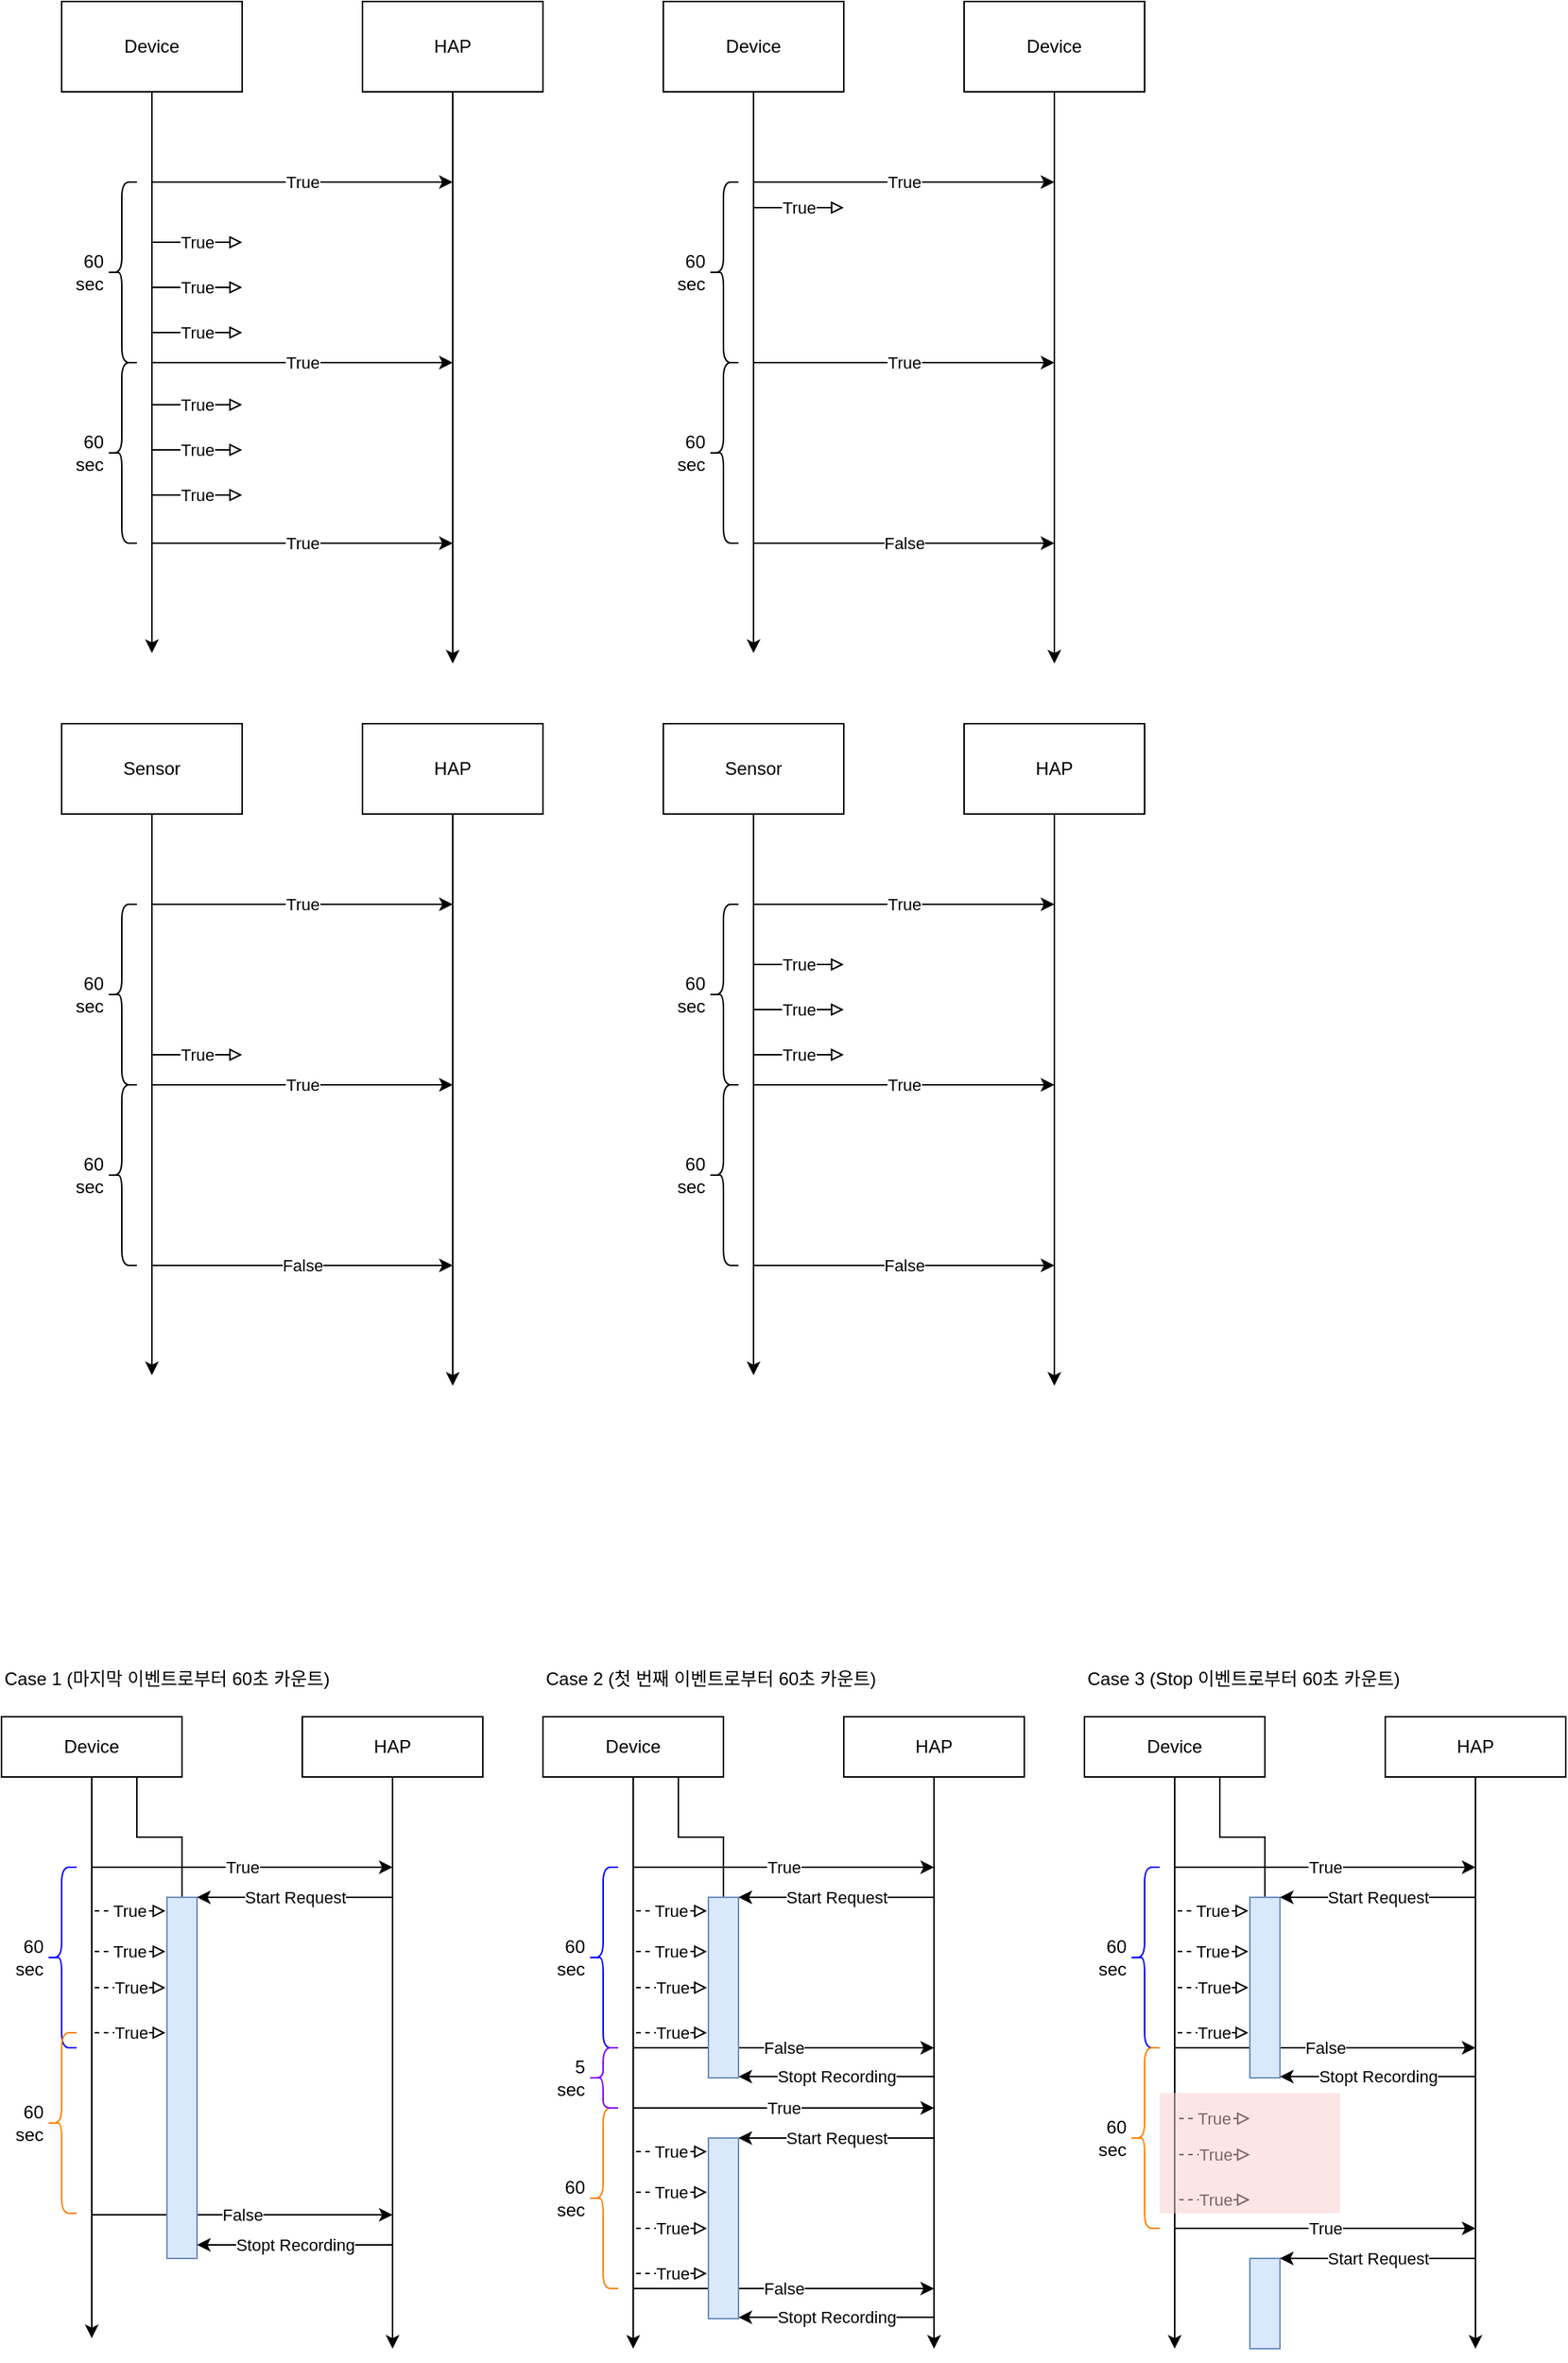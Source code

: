 <mxfile version="27.0.6">
  <diagram name="페이지-1" id="snakraEbUamg-9bQZh6m">
    <mxGraphModel dx="1722" dy="926" grid="1" gridSize="10" guides="1" tooltips="1" connect="1" arrows="1" fold="1" page="1" pageScale="1" pageWidth="827" pageHeight="1169" math="0" shadow="0">
      <root>
        <mxCell id="0" />
        <mxCell id="1" parent="0" />
        <mxCell id="x9wjb2KHrmEYlh3jh8Zj-3" style="edgeStyle=orthogonalEdgeStyle;rounded=0;orthogonalLoop=1;jettySize=auto;html=1;exitX=0.5;exitY=1;exitDx=0;exitDy=0;" parent="1" source="x9wjb2KHrmEYlh3jh8Zj-1" edge="1">
          <mxGeometry relative="1" as="geometry">
            <mxPoint x="140" y="513" as="targetPoint" />
          </mxGeometry>
        </mxCell>
        <mxCell id="x9wjb2KHrmEYlh3jh8Zj-1" value="Device" style="rounded=0;whiteSpace=wrap;html=1;" parent="1" vertex="1">
          <mxGeometry x="80" y="80" width="120" height="60" as="geometry" />
        </mxCell>
        <mxCell id="x9wjb2KHrmEYlh3jh8Zj-4" style="edgeStyle=orthogonalEdgeStyle;rounded=0;orthogonalLoop=1;jettySize=auto;html=1;exitX=0.5;exitY=1;exitDx=0;exitDy=0;" parent="1" source="x9wjb2KHrmEYlh3jh8Zj-2" edge="1">
          <mxGeometry relative="1" as="geometry">
            <mxPoint x="340" y="520" as="targetPoint" />
          </mxGeometry>
        </mxCell>
        <mxCell id="x9wjb2KHrmEYlh3jh8Zj-2" value="HAP" style="rounded=0;whiteSpace=wrap;html=1;" parent="1" vertex="1">
          <mxGeometry x="280" y="80" width="120" height="60" as="geometry" />
        </mxCell>
        <mxCell id="x9wjb2KHrmEYlh3jh8Zj-6" value="True" style="endArrow=classic;html=1;rounded=0;" parent="1" edge="1">
          <mxGeometry width="50" height="50" relative="1" as="geometry">
            <mxPoint x="140" y="200" as="sourcePoint" />
            <mxPoint x="340" y="200" as="targetPoint" />
          </mxGeometry>
        </mxCell>
        <mxCell id="x9wjb2KHrmEYlh3jh8Zj-7" value="60 sec" style="shape=curlyBracket;whiteSpace=wrap;html=1;rounded=1;labelPosition=left;verticalLabelPosition=middle;align=right;verticalAlign=middle;" parent="1" vertex="1">
          <mxGeometry x="110" y="200" width="20" height="120" as="geometry" />
        </mxCell>
        <mxCell id="x9wjb2KHrmEYlh3jh8Zj-8" value="True" style="endArrow=block;html=1;rounded=0;endFill=0;" parent="1" edge="1">
          <mxGeometry width="50" height="50" relative="1" as="geometry">
            <mxPoint x="140" y="240" as="sourcePoint" />
            <mxPoint x="200" y="240" as="targetPoint" />
          </mxGeometry>
        </mxCell>
        <mxCell id="x9wjb2KHrmEYlh3jh8Zj-9" value="True" style="endArrow=block;html=1;rounded=0;strokeColor=default;align=center;verticalAlign=middle;fontFamily=Helvetica;fontSize=11;fontColor=default;labelBackgroundColor=default;endFill=0;" parent="1" edge="1">
          <mxGeometry width="50" height="50" relative="1" as="geometry">
            <mxPoint x="140" y="270" as="sourcePoint" />
            <mxPoint x="200" y="270" as="targetPoint" />
          </mxGeometry>
        </mxCell>
        <mxCell id="x9wjb2KHrmEYlh3jh8Zj-10" value="True" style="endArrow=block;html=1;rounded=0;strokeColor=default;align=center;verticalAlign=middle;fontFamily=Helvetica;fontSize=11;fontColor=default;labelBackgroundColor=default;endFill=0;" parent="1" edge="1">
          <mxGeometry width="50" height="50" relative="1" as="geometry">
            <mxPoint x="140" y="300" as="sourcePoint" />
            <mxPoint x="200" y="300" as="targetPoint" />
          </mxGeometry>
        </mxCell>
        <mxCell id="x9wjb2KHrmEYlh3jh8Zj-11" value="True" style="endArrow=classic;html=1;rounded=0;" parent="1" edge="1">
          <mxGeometry width="50" height="50" relative="1" as="geometry">
            <mxPoint x="140" y="320" as="sourcePoint" />
            <mxPoint x="340" y="320" as="targetPoint" />
          </mxGeometry>
        </mxCell>
        <mxCell id="x9wjb2KHrmEYlh3jh8Zj-12" value="60 sec" style="shape=curlyBracket;whiteSpace=wrap;html=1;rounded=1;labelPosition=left;verticalLabelPosition=middle;align=right;verticalAlign=middle;" parent="1" vertex="1">
          <mxGeometry x="110" y="320" width="20" height="120" as="geometry" />
        </mxCell>
        <mxCell id="x9wjb2KHrmEYlh3jh8Zj-13" value="True" style="endArrow=block;html=1;rounded=0;strokeColor=default;align=center;verticalAlign=middle;fontFamily=Helvetica;fontSize=11;fontColor=default;labelBackgroundColor=default;endFill=0;" parent="1" edge="1">
          <mxGeometry width="50" height="50" relative="1" as="geometry">
            <mxPoint x="140" y="348" as="sourcePoint" />
            <mxPoint x="200" y="348" as="targetPoint" />
          </mxGeometry>
        </mxCell>
        <mxCell id="x9wjb2KHrmEYlh3jh8Zj-14" value="True" style="endArrow=block;html=1;rounded=0;strokeColor=default;align=center;verticalAlign=middle;fontFamily=Helvetica;fontSize=11;fontColor=default;labelBackgroundColor=default;endFill=0;" parent="1" edge="1">
          <mxGeometry width="50" height="50" relative="1" as="geometry">
            <mxPoint x="140" y="378" as="sourcePoint" />
            <mxPoint x="200" y="378" as="targetPoint" />
          </mxGeometry>
        </mxCell>
        <mxCell id="x9wjb2KHrmEYlh3jh8Zj-15" value="True" style="endArrow=block;html=1;rounded=0;strokeColor=default;align=center;verticalAlign=middle;fontFamily=Helvetica;fontSize=11;fontColor=default;labelBackgroundColor=default;endFill=0;" parent="1" edge="1">
          <mxGeometry width="50" height="50" relative="1" as="geometry">
            <mxPoint x="140" y="408" as="sourcePoint" />
            <mxPoint x="200" y="408" as="targetPoint" />
          </mxGeometry>
        </mxCell>
        <mxCell id="x9wjb2KHrmEYlh3jh8Zj-17" style="edgeStyle=orthogonalEdgeStyle;rounded=0;orthogonalLoop=1;jettySize=auto;html=1;exitX=0.5;exitY=1;exitDx=0;exitDy=0;" parent="1" source="x9wjb2KHrmEYlh3jh8Zj-18" edge="1">
          <mxGeometry relative="1" as="geometry">
            <mxPoint x="140" y="993" as="targetPoint" />
          </mxGeometry>
        </mxCell>
        <mxCell id="x9wjb2KHrmEYlh3jh8Zj-18" value="Sensor" style="rounded=0;whiteSpace=wrap;html=1;" parent="1" vertex="1">
          <mxGeometry x="80" y="560" width="120" height="60" as="geometry" />
        </mxCell>
        <mxCell id="x9wjb2KHrmEYlh3jh8Zj-19" style="edgeStyle=orthogonalEdgeStyle;rounded=0;orthogonalLoop=1;jettySize=auto;html=1;exitX=0.5;exitY=1;exitDx=0;exitDy=0;" parent="1" source="x9wjb2KHrmEYlh3jh8Zj-20" edge="1">
          <mxGeometry relative="1" as="geometry">
            <mxPoint x="340" y="1000" as="targetPoint" />
          </mxGeometry>
        </mxCell>
        <mxCell id="x9wjb2KHrmEYlh3jh8Zj-20" value="HAP" style="rounded=0;whiteSpace=wrap;html=1;" parent="1" vertex="1">
          <mxGeometry x="280" y="560" width="120" height="60" as="geometry" />
        </mxCell>
        <mxCell id="x9wjb2KHrmEYlh3jh8Zj-21" value="True" style="endArrow=classic;html=1;rounded=0;" parent="1" edge="1">
          <mxGeometry width="50" height="50" relative="1" as="geometry">
            <mxPoint x="140" y="680" as="sourcePoint" />
            <mxPoint x="340" y="680" as="targetPoint" />
          </mxGeometry>
        </mxCell>
        <mxCell id="x9wjb2KHrmEYlh3jh8Zj-22" value="60 sec" style="shape=curlyBracket;whiteSpace=wrap;html=1;rounded=1;labelPosition=left;verticalLabelPosition=middle;align=right;verticalAlign=middle;" parent="1" vertex="1">
          <mxGeometry x="110" y="680" width="20" height="120" as="geometry" />
        </mxCell>
        <mxCell id="x9wjb2KHrmEYlh3jh8Zj-25" value="True" style="endArrow=block;html=1;rounded=0;strokeColor=default;align=center;verticalAlign=middle;fontFamily=Helvetica;fontSize=11;fontColor=default;labelBackgroundColor=default;endFill=0;" parent="1" edge="1">
          <mxGeometry width="50" height="50" relative="1" as="geometry">
            <mxPoint x="140" y="780" as="sourcePoint" />
            <mxPoint x="200" y="780" as="targetPoint" />
          </mxGeometry>
        </mxCell>
        <mxCell id="x9wjb2KHrmEYlh3jh8Zj-26" value="True" style="endArrow=classic;html=1;rounded=0;" parent="1" edge="1">
          <mxGeometry width="50" height="50" relative="1" as="geometry">
            <mxPoint x="140" y="800" as="sourcePoint" />
            <mxPoint x="340" y="800" as="targetPoint" />
          </mxGeometry>
        </mxCell>
        <mxCell id="x9wjb2KHrmEYlh3jh8Zj-27" value="60 sec" style="shape=curlyBracket;whiteSpace=wrap;html=1;rounded=1;labelPosition=left;verticalLabelPosition=middle;align=right;verticalAlign=middle;" parent="1" vertex="1">
          <mxGeometry x="110" y="800" width="20" height="120" as="geometry" />
        </mxCell>
        <mxCell id="x9wjb2KHrmEYlh3jh8Zj-31" value="True" style="endArrow=classic;html=1;rounded=0;" parent="1" edge="1">
          <mxGeometry width="50" height="50" relative="1" as="geometry">
            <mxPoint x="140" y="440" as="sourcePoint" />
            <mxPoint x="340" y="440" as="targetPoint" />
          </mxGeometry>
        </mxCell>
        <mxCell id="x9wjb2KHrmEYlh3jh8Zj-32" value="False" style="endArrow=classic;html=1;rounded=0;" parent="1" edge="1">
          <mxGeometry width="50" height="50" relative="1" as="geometry">
            <mxPoint x="140" y="920" as="sourcePoint" />
            <mxPoint x="340" y="920" as="targetPoint" />
          </mxGeometry>
        </mxCell>
        <mxCell id="x9wjb2KHrmEYlh3jh8Zj-33" style="edgeStyle=orthogonalEdgeStyle;rounded=0;orthogonalLoop=1;jettySize=auto;html=1;exitX=0.5;exitY=1;exitDx=0;exitDy=0;" parent="1" source="x9wjb2KHrmEYlh3jh8Zj-34" edge="1">
          <mxGeometry relative="1" as="geometry">
            <mxPoint x="540" y="513" as="targetPoint" />
          </mxGeometry>
        </mxCell>
        <mxCell id="x9wjb2KHrmEYlh3jh8Zj-34" value="Device" style="rounded=0;whiteSpace=wrap;html=1;" parent="1" vertex="1">
          <mxGeometry x="480" y="80" width="120" height="60" as="geometry" />
        </mxCell>
        <mxCell id="x9wjb2KHrmEYlh3jh8Zj-35" style="edgeStyle=orthogonalEdgeStyle;rounded=0;orthogonalLoop=1;jettySize=auto;html=1;exitX=0.5;exitY=1;exitDx=0;exitDy=0;" parent="1" source="x9wjb2KHrmEYlh3jh8Zj-36" edge="1">
          <mxGeometry relative="1" as="geometry">
            <mxPoint x="740" y="520" as="targetPoint" />
          </mxGeometry>
        </mxCell>
        <mxCell id="x9wjb2KHrmEYlh3jh8Zj-36" value="Device" style="rounded=0;whiteSpace=wrap;html=1;" parent="1" vertex="1">
          <mxGeometry x="680" y="80" width="120" height="60" as="geometry" />
        </mxCell>
        <mxCell id="x9wjb2KHrmEYlh3jh8Zj-37" value="True" style="endArrow=classic;html=1;rounded=0;" parent="1" edge="1">
          <mxGeometry width="50" height="50" relative="1" as="geometry">
            <mxPoint x="540" y="200" as="sourcePoint" />
            <mxPoint x="740" y="200" as="targetPoint" />
          </mxGeometry>
        </mxCell>
        <mxCell id="x9wjb2KHrmEYlh3jh8Zj-38" value="60 sec" style="shape=curlyBracket;whiteSpace=wrap;html=1;rounded=1;labelPosition=left;verticalLabelPosition=middle;align=right;verticalAlign=middle;" parent="1" vertex="1">
          <mxGeometry x="510" y="200" width="20" height="120" as="geometry" />
        </mxCell>
        <mxCell id="x9wjb2KHrmEYlh3jh8Zj-39" value="True" style="endArrow=block;html=1;rounded=0;endFill=0;" parent="1" edge="1">
          <mxGeometry width="50" height="50" relative="1" as="geometry">
            <mxPoint x="540" y="217" as="sourcePoint" />
            <mxPoint x="600" y="217" as="targetPoint" />
          </mxGeometry>
        </mxCell>
        <mxCell id="x9wjb2KHrmEYlh3jh8Zj-42" value="True" style="endArrow=classic;html=1;rounded=0;" parent="1" edge="1">
          <mxGeometry width="50" height="50" relative="1" as="geometry">
            <mxPoint x="540" y="320" as="sourcePoint" />
            <mxPoint x="740" y="320" as="targetPoint" />
          </mxGeometry>
        </mxCell>
        <mxCell id="x9wjb2KHrmEYlh3jh8Zj-43" value="60 sec" style="shape=curlyBracket;whiteSpace=wrap;html=1;rounded=1;labelPosition=left;verticalLabelPosition=middle;align=right;verticalAlign=middle;" parent="1" vertex="1">
          <mxGeometry x="510" y="320" width="20" height="120" as="geometry" />
        </mxCell>
        <mxCell id="x9wjb2KHrmEYlh3jh8Zj-47" value="False" style="endArrow=classic;html=1;rounded=0;" parent="1" edge="1">
          <mxGeometry width="50" height="50" relative="1" as="geometry">
            <mxPoint x="540" y="440" as="sourcePoint" />
            <mxPoint x="740" y="440" as="targetPoint" />
          </mxGeometry>
        </mxCell>
        <mxCell id="x9wjb2KHrmEYlh3jh8Zj-48" style="edgeStyle=orthogonalEdgeStyle;rounded=0;orthogonalLoop=1;jettySize=auto;html=1;exitX=0.5;exitY=1;exitDx=0;exitDy=0;" parent="1" source="x9wjb2KHrmEYlh3jh8Zj-49" edge="1">
          <mxGeometry relative="1" as="geometry">
            <mxPoint x="540" y="993" as="targetPoint" />
          </mxGeometry>
        </mxCell>
        <mxCell id="x9wjb2KHrmEYlh3jh8Zj-49" value="Sensor" style="rounded=0;whiteSpace=wrap;html=1;" parent="1" vertex="1">
          <mxGeometry x="480" y="560" width="120" height="60" as="geometry" />
        </mxCell>
        <mxCell id="x9wjb2KHrmEYlh3jh8Zj-50" style="edgeStyle=orthogonalEdgeStyle;rounded=0;orthogonalLoop=1;jettySize=auto;html=1;exitX=0.5;exitY=1;exitDx=0;exitDy=0;" parent="1" source="x9wjb2KHrmEYlh3jh8Zj-51" edge="1">
          <mxGeometry relative="1" as="geometry">
            <mxPoint x="740" y="1000" as="targetPoint" />
          </mxGeometry>
        </mxCell>
        <mxCell id="x9wjb2KHrmEYlh3jh8Zj-51" value="HAP" style="rounded=0;whiteSpace=wrap;html=1;" parent="1" vertex="1">
          <mxGeometry x="680" y="560" width="120" height="60" as="geometry" />
        </mxCell>
        <mxCell id="x9wjb2KHrmEYlh3jh8Zj-52" value="True" style="endArrow=classic;html=1;rounded=0;" parent="1" edge="1">
          <mxGeometry width="50" height="50" relative="1" as="geometry">
            <mxPoint x="540" y="680" as="sourcePoint" />
            <mxPoint x="740" y="680" as="targetPoint" />
          </mxGeometry>
        </mxCell>
        <mxCell id="x9wjb2KHrmEYlh3jh8Zj-53" value="60 sec" style="shape=curlyBracket;whiteSpace=wrap;html=1;rounded=1;labelPosition=left;verticalLabelPosition=middle;align=right;verticalAlign=middle;" parent="1" vertex="1">
          <mxGeometry x="510" y="680" width="20" height="120" as="geometry" />
        </mxCell>
        <mxCell id="x9wjb2KHrmEYlh3jh8Zj-54" value="True" style="endArrow=block;html=1;rounded=0;endFill=0;" parent="1" edge="1">
          <mxGeometry width="50" height="50" relative="1" as="geometry">
            <mxPoint x="540" y="720" as="sourcePoint" />
            <mxPoint x="600" y="720" as="targetPoint" />
          </mxGeometry>
        </mxCell>
        <mxCell id="x9wjb2KHrmEYlh3jh8Zj-55" value="True" style="endArrow=block;html=1;rounded=0;strokeColor=default;align=center;verticalAlign=middle;fontFamily=Helvetica;fontSize=11;fontColor=default;labelBackgroundColor=default;endFill=0;" parent="1" edge="1">
          <mxGeometry width="50" height="50" relative="1" as="geometry">
            <mxPoint x="540" y="750" as="sourcePoint" />
            <mxPoint x="600" y="750" as="targetPoint" />
          </mxGeometry>
        </mxCell>
        <mxCell id="x9wjb2KHrmEYlh3jh8Zj-56" value="True" style="endArrow=block;html=1;rounded=0;strokeColor=default;align=center;verticalAlign=middle;fontFamily=Helvetica;fontSize=11;fontColor=default;labelBackgroundColor=default;endFill=0;" parent="1" edge="1">
          <mxGeometry width="50" height="50" relative="1" as="geometry">
            <mxPoint x="540" y="780" as="sourcePoint" />
            <mxPoint x="600" y="780" as="targetPoint" />
          </mxGeometry>
        </mxCell>
        <mxCell id="x9wjb2KHrmEYlh3jh8Zj-57" value="True" style="endArrow=classic;html=1;rounded=0;" parent="1" edge="1">
          <mxGeometry width="50" height="50" relative="1" as="geometry">
            <mxPoint x="540" y="800" as="sourcePoint" />
            <mxPoint x="740" y="800" as="targetPoint" />
          </mxGeometry>
        </mxCell>
        <mxCell id="x9wjb2KHrmEYlh3jh8Zj-58" value="60 sec" style="shape=curlyBracket;whiteSpace=wrap;html=1;rounded=1;labelPosition=left;verticalLabelPosition=middle;align=right;verticalAlign=middle;" parent="1" vertex="1">
          <mxGeometry x="510" y="800" width="20" height="120" as="geometry" />
        </mxCell>
        <mxCell id="x9wjb2KHrmEYlh3jh8Zj-59" value="False" style="endArrow=classic;html=1;rounded=0;" parent="1" edge="1">
          <mxGeometry width="50" height="50" relative="1" as="geometry">
            <mxPoint x="540" y="920" as="sourcePoint" />
            <mxPoint x="740" y="920" as="targetPoint" />
          </mxGeometry>
        </mxCell>
        <mxCell id="eXH10jSwRNwrpgn99h8I-3" style="edgeStyle=orthogonalEdgeStyle;rounded=0;orthogonalLoop=1;jettySize=auto;html=1;exitX=0.5;exitY=1;exitDx=0;exitDy=0;" edge="1" parent="1" source="eXH10jSwRNwrpgn99h8I-4">
          <mxGeometry relative="1" as="geometry">
            <mxPoint x="100" y="1633" as="targetPoint" />
          </mxGeometry>
        </mxCell>
        <mxCell id="eXH10jSwRNwrpgn99h8I-21" style="edgeStyle=orthogonalEdgeStyle;rounded=0;orthogonalLoop=1;jettySize=auto;html=1;exitX=0.75;exitY=1;exitDx=0;exitDy=0;entryX=0.5;entryY=0;entryDx=0;entryDy=0;endArrow=none;startFill=0;" edge="1" parent="1" source="eXH10jSwRNwrpgn99h8I-4" target="eXH10jSwRNwrpgn99h8I-18">
          <mxGeometry relative="1" as="geometry" />
        </mxCell>
        <mxCell id="eXH10jSwRNwrpgn99h8I-4" value="Device" style="rounded=0;whiteSpace=wrap;html=1;" vertex="1" parent="1">
          <mxGeometry x="40" y="1220" width="120" height="40" as="geometry" />
        </mxCell>
        <mxCell id="eXH10jSwRNwrpgn99h8I-5" style="edgeStyle=orthogonalEdgeStyle;rounded=0;orthogonalLoop=1;jettySize=auto;html=1;exitX=0.5;exitY=1;exitDx=0;exitDy=0;" edge="1" parent="1" source="eXH10jSwRNwrpgn99h8I-6">
          <mxGeometry relative="1" as="geometry">
            <mxPoint x="300" y="1640" as="targetPoint" />
          </mxGeometry>
        </mxCell>
        <mxCell id="eXH10jSwRNwrpgn99h8I-6" value="HAP" style="rounded=0;whiteSpace=wrap;html=1;" vertex="1" parent="1">
          <mxGeometry x="240" y="1220" width="120" height="40" as="geometry" />
        </mxCell>
        <mxCell id="eXH10jSwRNwrpgn99h8I-7" value="True" style="endArrow=classic;html=1;rounded=0;" edge="1" parent="1">
          <mxGeometry width="50" height="50" relative="1" as="geometry">
            <mxPoint x="100" y="1320" as="sourcePoint" />
            <mxPoint x="300" y="1320" as="targetPoint" />
          </mxGeometry>
        </mxCell>
        <mxCell id="eXH10jSwRNwrpgn99h8I-8" value="60 sec" style="shape=curlyBracket;whiteSpace=wrap;html=1;rounded=1;labelPosition=left;verticalLabelPosition=middle;align=right;verticalAlign=middle;strokeColor=#0000FF;" vertex="1" parent="1">
          <mxGeometry x="70" y="1320" width="20" height="120" as="geometry" />
        </mxCell>
        <mxCell id="eXH10jSwRNwrpgn99h8I-13" value="60 sec" style="shape=curlyBracket;whiteSpace=wrap;html=1;rounded=1;labelPosition=left;verticalLabelPosition=middle;align=right;verticalAlign=middle;strokeColor=#FF8000;" vertex="1" parent="1">
          <mxGeometry x="70" y="1430" width="20" height="120" as="geometry" />
        </mxCell>
        <mxCell id="eXH10jSwRNwrpgn99h8I-17" value="False" style="endArrow=classic;html=1;rounded=0;" edge="1" parent="1">
          <mxGeometry width="50" height="50" relative="1" as="geometry">
            <mxPoint x="100" y="1551" as="sourcePoint" />
            <mxPoint x="300" y="1551" as="targetPoint" />
          </mxGeometry>
        </mxCell>
        <mxCell id="eXH10jSwRNwrpgn99h8I-18" value="" style="rounded=0;whiteSpace=wrap;html=1;fillColor=#dae8fc;strokeColor=#6c8ebf;" vertex="1" parent="1">
          <mxGeometry x="150" y="1340" width="20" height="240" as="geometry" />
        </mxCell>
        <mxCell id="eXH10jSwRNwrpgn99h8I-19" value="Start Request" style="endArrow=classic;html=1;rounded=0;entryX=1;entryY=0;entryDx=0;entryDy=0;" edge="1" parent="1" target="eXH10jSwRNwrpgn99h8I-18">
          <mxGeometry width="50" height="50" relative="1" as="geometry">
            <mxPoint x="300" y="1340" as="sourcePoint" />
            <mxPoint x="430" y="1500" as="targetPoint" />
          </mxGeometry>
        </mxCell>
        <mxCell id="eXH10jSwRNwrpgn99h8I-22" value="True" style="endArrow=block;html=1;rounded=0;strokeColor=default;align=center;verticalAlign=middle;fontFamily=Helvetica;fontSize=11;fontColor=default;labelBackgroundColor=default;endFill=0;dashed=1;entryX=-0.167;entryY=0.111;entryDx=0;entryDy=0;entryPerimeter=0;" edge="1" parent="1">
          <mxGeometry width="50" height="50" relative="1" as="geometry">
            <mxPoint x="102" y="1376" as="sourcePoint" />
            <mxPoint x="149" y="1376.02" as="targetPoint" />
          </mxGeometry>
        </mxCell>
        <mxCell id="eXH10jSwRNwrpgn99h8I-23" value="True" style="endArrow=block;html=1;rounded=0;strokeColor=default;align=center;verticalAlign=middle;fontFamily=Helvetica;fontSize=11;fontColor=default;labelBackgroundColor=default;endFill=0;dashed=1;entryX=-0.167;entryY=0.111;entryDx=0;entryDy=0;entryPerimeter=0;" edge="1" parent="1">
          <mxGeometry width="50" height="50" relative="1" as="geometry">
            <mxPoint x="102" y="1400.02" as="sourcePoint" />
            <mxPoint x="149" y="1400.02" as="targetPoint" />
          </mxGeometry>
        </mxCell>
        <mxCell id="eXH10jSwRNwrpgn99h8I-24" value="Stopt Recording" style="endArrow=classic;html=1;rounded=0;entryX=1;entryY=0;entryDx=0;entryDy=0;" edge="1" parent="1">
          <mxGeometry width="50" height="50" relative="1" as="geometry">
            <mxPoint x="300" y="1571" as="sourcePoint" />
            <mxPoint x="170" y="1571" as="targetPoint" />
          </mxGeometry>
        </mxCell>
        <mxCell id="eXH10jSwRNwrpgn99h8I-25" value="True" style="endArrow=block;html=1;rounded=0;strokeColor=default;align=center;verticalAlign=middle;fontFamily=Helvetica;fontSize=11;fontColor=default;labelBackgroundColor=default;endFill=0;dashed=1;entryX=-0.167;entryY=0.111;entryDx=0;entryDy=0;entryPerimeter=0;" edge="1" parent="1">
          <mxGeometry width="50" height="50" relative="1" as="geometry">
            <mxPoint x="102" y="1430" as="sourcePoint" />
            <mxPoint x="149" y="1430" as="targetPoint" />
          </mxGeometry>
        </mxCell>
        <mxCell id="eXH10jSwRNwrpgn99h8I-44" value="True" style="endArrow=block;html=1;rounded=0;strokeColor=default;align=center;verticalAlign=middle;fontFamily=Helvetica;fontSize=11;fontColor=default;labelBackgroundColor=default;endFill=0;dashed=1;entryX=-0.167;entryY=0.111;entryDx=0;entryDy=0;entryPerimeter=0;" edge="1" parent="1">
          <mxGeometry width="50" height="50" relative="1" as="geometry">
            <mxPoint x="102" y="1349" as="sourcePoint" />
            <mxPoint x="149" y="1349.02" as="targetPoint" />
          </mxGeometry>
        </mxCell>
        <mxCell id="eXH10jSwRNwrpgn99h8I-45" style="edgeStyle=orthogonalEdgeStyle;rounded=0;orthogonalLoop=1;jettySize=auto;html=1;exitX=0.5;exitY=1;exitDx=0;exitDy=0;" edge="1" parent="1" source="eXH10jSwRNwrpgn99h8I-47">
          <mxGeometry relative="1" as="geometry">
            <mxPoint x="460" y="1640" as="targetPoint" />
          </mxGeometry>
        </mxCell>
        <mxCell id="eXH10jSwRNwrpgn99h8I-46" style="edgeStyle=orthogonalEdgeStyle;rounded=0;orthogonalLoop=1;jettySize=auto;html=1;exitX=0.75;exitY=1;exitDx=0;exitDy=0;entryX=0.5;entryY=0;entryDx=0;entryDy=0;endArrow=none;startFill=0;" edge="1" parent="1" source="eXH10jSwRNwrpgn99h8I-47" target="eXH10jSwRNwrpgn99h8I-54">
          <mxGeometry relative="1" as="geometry" />
        </mxCell>
        <mxCell id="eXH10jSwRNwrpgn99h8I-47" value="Device" style="rounded=0;whiteSpace=wrap;html=1;" vertex="1" parent="1">
          <mxGeometry x="400" y="1220" width="120" height="40" as="geometry" />
        </mxCell>
        <mxCell id="eXH10jSwRNwrpgn99h8I-48" style="edgeStyle=orthogonalEdgeStyle;rounded=0;orthogonalLoop=1;jettySize=auto;html=1;exitX=0.5;exitY=1;exitDx=0;exitDy=0;" edge="1" parent="1" source="eXH10jSwRNwrpgn99h8I-49">
          <mxGeometry relative="1" as="geometry">
            <mxPoint x="660" y="1640" as="targetPoint" />
          </mxGeometry>
        </mxCell>
        <mxCell id="eXH10jSwRNwrpgn99h8I-49" value="HAP" style="rounded=0;whiteSpace=wrap;html=1;" vertex="1" parent="1">
          <mxGeometry x="600" y="1220" width="120" height="40" as="geometry" />
        </mxCell>
        <mxCell id="eXH10jSwRNwrpgn99h8I-50" value="True" style="endArrow=classic;html=1;rounded=0;" edge="1" parent="1">
          <mxGeometry width="50" height="50" relative="1" as="geometry">
            <mxPoint x="460" y="1320" as="sourcePoint" />
            <mxPoint x="660" y="1320" as="targetPoint" />
          </mxGeometry>
        </mxCell>
        <mxCell id="eXH10jSwRNwrpgn99h8I-51" value="60 sec" style="shape=curlyBracket;whiteSpace=wrap;html=1;rounded=1;labelPosition=left;verticalLabelPosition=middle;align=right;verticalAlign=middle;strokeColor=#0000FF;fontFamily=Helvetica;fontSize=12;fontColor=default;fillColor=default;" vertex="1" parent="1">
          <mxGeometry x="430" y="1320" width="20" height="120" as="geometry" />
        </mxCell>
        <mxCell id="eXH10jSwRNwrpgn99h8I-53" value="False" style="endArrow=classic;html=1;rounded=0;" edge="1" parent="1">
          <mxGeometry width="50" height="50" relative="1" as="geometry">
            <mxPoint x="460" y="1440" as="sourcePoint" />
            <mxPoint x="660" y="1440" as="targetPoint" />
          </mxGeometry>
        </mxCell>
        <mxCell id="eXH10jSwRNwrpgn99h8I-54" value="" style="rounded=0;whiteSpace=wrap;html=1;fillColor=#dae8fc;strokeColor=#6c8ebf;" vertex="1" parent="1">
          <mxGeometry x="510" y="1340" width="20" height="120" as="geometry" />
        </mxCell>
        <mxCell id="eXH10jSwRNwrpgn99h8I-55" value="Start Request" style="endArrow=classic;html=1;rounded=0;entryX=1;entryY=0;entryDx=0;entryDy=0;" edge="1" parent="1" target="eXH10jSwRNwrpgn99h8I-54">
          <mxGeometry width="50" height="50" relative="1" as="geometry">
            <mxPoint x="660" y="1340" as="sourcePoint" />
            <mxPoint x="790" y="1500" as="targetPoint" />
          </mxGeometry>
        </mxCell>
        <mxCell id="eXH10jSwRNwrpgn99h8I-56" value="True" style="endArrow=block;html=1;rounded=0;strokeColor=default;align=center;verticalAlign=middle;fontFamily=Helvetica;fontSize=11;fontColor=default;labelBackgroundColor=default;endFill=0;dashed=1;entryX=-0.167;entryY=0.111;entryDx=0;entryDy=0;entryPerimeter=0;" edge="1" parent="1">
          <mxGeometry width="50" height="50" relative="1" as="geometry">
            <mxPoint x="462" y="1376" as="sourcePoint" />
            <mxPoint x="509" y="1376.02" as="targetPoint" />
          </mxGeometry>
        </mxCell>
        <mxCell id="eXH10jSwRNwrpgn99h8I-57" value="True" style="endArrow=block;html=1;rounded=0;strokeColor=default;align=center;verticalAlign=middle;fontFamily=Helvetica;fontSize=11;fontColor=default;labelBackgroundColor=default;endFill=0;dashed=1;entryX=-0.167;entryY=0.111;entryDx=0;entryDy=0;entryPerimeter=0;" edge="1" parent="1">
          <mxGeometry width="50" height="50" relative="1" as="geometry">
            <mxPoint x="462" y="1400.02" as="sourcePoint" />
            <mxPoint x="509" y="1400.02" as="targetPoint" />
          </mxGeometry>
        </mxCell>
        <mxCell id="eXH10jSwRNwrpgn99h8I-58" value="Stopt Recording" style="endArrow=classic;html=1;rounded=0;entryX=1;entryY=0;entryDx=0;entryDy=0;" edge="1" parent="1">
          <mxGeometry width="50" height="50" relative="1" as="geometry">
            <mxPoint x="660" y="1459.17" as="sourcePoint" />
            <mxPoint x="530" y="1459.17" as="targetPoint" />
          </mxGeometry>
        </mxCell>
        <mxCell id="eXH10jSwRNwrpgn99h8I-59" value="True" style="endArrow=block;html=1;rounded=0;strokeColor=default;align=center;verticalAlign=middle;fontFamily=Helvetica;fontSize=11;fontColor=default;labelBackgroundColor=default;endFill=0;dashed=1;entryX=-0.167;entryY=0.111;entryDx=0;entryDy=0;entryPerimeter=0;" edge="1" parent="1">
          <mxGeometry width="50" height="50" relative="1" as="geometry">
            <mxPoint x="462" y="1430" as="sourcePoint" />
            <mxPoint x="509" y="1430" as="targetPoint" />
          </mxGeometry>
        </mxCell>
        <mxCell id="eXH10jSwRNwrpgn99h8I-60" value="True" style="endArrow=block;html=1;rounded=0;strokeColor=default;align=center;verticalAlign=middle;fontFamily=Helvetica;fontSize=11;fontColor=default;labelBackgroundColor=default;endFill=0;dashed=1;entryX=-0.167;entryY=0.111;entryDx=0;entryDy=0;entryPerimeter=0;" edge="1" parent="1">
          <mxGeometry width="50" height="50" relative="1" as="geometry">
            <mxPoint x="462" y="1349" as="sourcePoint" />
            <mxPoint x="509" y="1349.02" as="targetPoint" />
          </mxGeometry>
        </mxCell>
        <mxCell id="eXH10jSwRNwrpgn99h8I-62" value="True" style="endArrow=classic;html=1;rounded=0;" edge="1" parent="1">
          <mxGeometry width="50" height="50" relative="1" as="geometry">
            <mxPoint x="460" y="1480" as="sourcePoint" />
            <mxPoint x="660" y="1480" as="targetPoint" />
          </mxGeometry>
        </mxCell>
        <mxCell id="eXH10jSwRNwrpgn99h8I-63" value="60 sec" style="shape=curlyBracket;whiteSpace=wrap;html=1;rounded=1;labelPosition=left;verticalLabelPosition=middle;align=right;verticalAlign=middle;strokeColor=#FF8000;fontFamily=Helvetica;fontSize=12;fontColor=default;fillColor=default;" vertex="1" parent="1">
          <mxGeometry x="430" y="1480" width="20" height="120" as="geometry" />
        </mxCell>
        <mxCell id="eXH10jSwRNwrpgn99h8I-64" value="False" style="endArrow=classic;html=1;rounded=0;" edge="1" parent="1">
          <mxGeometry width="50" height="50" relative="1" as="geometry">
            <mxPoint x="460" y="1600" as="sourcePoint" />
            <mxPoint x="660" y="1600" as="targetPoint" />
          </mxGeometry>
        </mxCell>
        <mxCell id="eXH10jSwRNwrpgn99h8I-65" value="" style="rounded=0;whiteSpace=wrap;html=1;fillColor=#dae8fc;strokeColor=#6c8ebf;" vertex="1" parent="1">
          <mxGeometry x="510" y="1500" width="20" height="120" as="geometry" />
        </mxCell>
        <mxCell id="eXH10jSwRNwrpgn99h8I-66" value="Start Request" style="endArrow=classic;html=1;rounded=0;entryX=1;entryY=0;entryDx=0;entryDy=0;" edge="1" parent="1" target="eXH10jSwRNwrpgn99h8I-65">
          <mxGeometry width="50" height="50" relative="1" as="geometry">
            <mxPoint x="660" y="1500" as="sourcePoint" />
            <mxPoint x="790" y="1660" as="targetPoint" />
          </mxGeometry>
        </mxCell>
        <mxCell id="eXH10jSwRNwrpgn99h8I-67" value="True" style="endArrow=block;html=1;rounded=0;strokeColor=default;align=center;verticalAlign=middle;fontFamily=Helvetica;fontSize=11;fontColor=default;labelBackgroundColor=default;endFill=0;dashed=1;entryX=-0.167;entryY=0.111;entryDx=0;entryDy=0;entryPerimeter=0;" edge="1" parent="1">
          <mxGeometry width="50" height="50" relative="1" as="geometry">
            <mxPoint x="462" y="1536" as="sourcePoint" />
            <mxPoint x="509" y="1536.02" as="targetPoint" />
          </mxGeometry>
        </mxCell>
        <mxCell id="eXH10jSwRNwrpgn99h8I-68" value="True" style="endArrow=block;html=1;rounded=0;strokeColor=default;align=center;verticalAlign=middle;fontFamily=Helvetica;fontSize=11;fontColor=default;labelBackgroundColor=default;endFill=0;dashed=1;entryX=-0.167;entryY=0.111;entryDx=0;entryDy=0;entryPerimeter=0;" edge="1" parent="1">
          <mxGeometry width="50" height="50" relative="1" as="geometry">
            <mxPoint x="462" y="1560.02" as="sourcePoint" />
            <mxPoint x="509" y="1560.02" as="targetPoint" />
          </mxGeometry>
        </mxCell>
        <mxCell id="eXH10jSwRNwrpgn99h8I-69" value="Stopt Recording" style="endArrow=classic;html=1;rounded=0;entryX=1;entryY=0;entryDx=0;entryDy=0;" edge="1" parent="1">
          <mxGeometry width="50" height="50" relative="1" as="geometry">
            <mxPoint x="660" y="1619.17" as="sourcePoint" />
            <mxPoint x="530" y="1619.17" as="targetPoint" />
          </mxGeometry>
        </mxCell>
        <mxCell id="eXH10jSwRNwrpgn99h8I-70" value="True" style="endArrow=block;html=1;rounded=0;strokeColor=default;align=center;verticalAlign=middle;fontFamily=Helvetica;fontSize=11;fontColor=default;labelBackgroundColor=default;endFill=0;dashed=1;entryX=-0.167;entryY=0.111;entryDx=0;entryDy=0;entryPerimeter=0;" edge="1" parent="1">
          <mxGeometry width="50" height="50" relative="1" as="geometry">
            <mxPoint x="462" y="1590" as="sourcePoint" />
            <mxPoint x="509" y="1590" as="targetPoint" />
          </mxGeometry>
        </mxCell>
        <mxCell id="eXH10jSwRNwrpgn99h8I-71" value="True" style="endArrow=block;html=1;rounded=0;strokeColor=default;align=center;verticalAlign=middle;fontFamily=Helvetica;fontSize=11;fontColor=default;labelBackgroundColor=default;endFill=0;dashed=1;entryX=-0.167;entryY=0.111;entryDx=0;entryDy=0;entryPerimeter=0;" edge="1" parent="1">
          <mxGeometry width="50" height="50" relative="1" as="geometry">
            <mxPoint x="462" y="1509" as="sourcePoint" />
            <mxPoint x="509" y="1509.02" as="targetPoint" />
          </mxGeometry>
        </mxCell>
        <mxCell id="eXH10jSwRNwrpgn99h8I-72" value="5 sec" style="shape=curlyBracket;whiteSpace=wrap;html=1;rounded=1;labelPosition=left;verticalLabelPosition=middle;align=right;verticalAlign=middle;strokeColor=#7F00FF;fontFamily=Helvetica;fontSize=12;fontColor=default;fillColor=default;" vertex="1" parent="1">
          <mxGeometry x="430" y="1440" width="20" height="40" as="geometry" />
        </mxCell>
        <mxCell id="eXH10jSwRNwrpgn99h8I-73" value="Case 1 (마지막 이벤트로부터 60초 카운트)" style="text;html=1;align=left;verticalAlign=middle;whiteSpace=wrap;rounded=0;" vertex="1" parent="1">
          <mxGeometry x="40" y="1180" width="260" height="30" as="geometry" />
        </mxCell>
        <mxCell id="eXH10jSwRNwrpgn99h8I-76" value="Case 2 (첫 번째 이벤트로부터 60초 카운트)" style="text;html=1;align=left;verticalAlign=middle;whiteSpace=wrap;rounded=0;" vertex="1" parent="1">
          <mxGeometry x="400" y="1180" width="260" height="30" as="geometry" />
        </mxCell>
        <mxCell id="eXH10jSwRNwrpgn99h8I-77" style="edgeStyle=orthogonalEdgeStyle;rounded=0;orthogonalLoop=1;jettySize=auto;html=1;exitX=0.5;exitY=1;exitDx=0;exitDy=0;" edge="1" parent="1" source="eXH10jSwRNwrpgn99h8I-79">
          <mxGeometry relative="1" as="geometry">
            <mxPoint x="820" y="1640" as="targetPoint" />
          </mxGeometry>
        </mxCell>
        <mxCell id="eXH10jSwRNwrpgn99h8I-78" style="edgeStyle=orthogonalEdgeStyle;rounded=0;orthogonalLoop=1;jettySize=auto;html=1;exitX=0.75;exitY=1;exitDx=0;exitDy=0;entryX=0.5;entryY=0;entryDx=0;entryDy=0;endArrow=none;startFill=0;" edge="1" parent="1" source="eXH10jSwRNwrpgn99h8I-79" target="eXH10jSwRNwrpgn99h8I-85">
          <mxGeometry relative="1" as="geometry" />
        </mxCell>
        <mxCell id="eXH10jSwRNwrpgn99h8I-79" value="Device" style="rounded=0;whiteSpace=wrap;html=1;" vertex="1" parent="1">
          <mxGeometry x="760" y="1220" width="120" height="40" as="geometry" />
        </mxCell>
        <mxCell id="eXH10jSwRNwrpgn99h8I-80" style="edgeStyle=orthogonalEdgeStyle;rounded=0;orthogonalLoop=1;jettySize=auto;html=1;exitX=0.5;exitY=1;exitDx=0;exitDy=0;" edge="1" parent="1" source="eXH10jSwRNwrpgn99h8I-81">
          <mxGeometry relative="1" as="geometry">
            <mxPoint x="1020" y="1640" as="targetPoint" />
          </mxGeometry>
        </mxCell>
        <mxCell id="eXH10jSwRNwrpgn99h8I-81" value="HAP" style="rounded=0;whiteSpace=wrap;html=1;" vertex="1" parent="1">
          <mxGeometry x="960" y="1220" width="120" height="40" as="geometry" />
        </mxCell>
        <mxCell id="eXH10jSwRNwrpgn99h8I-82" value="True" style="endArrow=classic;html=1;rounded=0;" edge="1" parent="1">
          <mxGeometry width="50" height="50" relative="1" as="geometry">
            <mxPoint x="820" y="1320" as="sourcePoint" />
            <mxPoint x="1020" y="1320" as="targetPoint" />
          </mxGeometry>
        </mxCell>
        <mxCell id="eXH10jSwRNwrpgn99h8I-83" value="60 sec" style="shape=curlyBracket;whiteSpace=wrap;html=1;rounded=1;labelPosition=left;verticalLabelPosition=middle;align=right;verticalAlign=middle;strokeColor=#0000FF;fontFamily=Helvetica;fontSize=12;fontColor=default;fillColor=default;" vertex="1" parent="1">
          <mxGeometry x="790" y="1320" width="20" height="120" as="geometry" />
        </mxCell>
        <mxCell id="eXH10jSwRNwrpgn99h8I-84" value="False" style="endArrow=classic;html=1;rounded=0;" edge="1" parent="1">
          <mxGeometry width="50" height="50" relative="1" as="geometry">
            <mxPoint x="820" y="1440" as="sourcePoint" />
            <mxPoint x="1020" y="1440" as="targetPoint" />
          </mxGeometry>
        </mxCell>
        <mxCell id="eXH10jSwRNwrpgn99h8I-85" value="" style="rounded=0;whiteSpace=wrap;html=1;fillColor=#dae8fc;strokeColor=#6c8ebf;" vertex="1" parent="1">
          <mxGeometry x="870" y="1340" width="20" height="120" as="geometry" />
        </mxCell>
        <mxCell id="eXH10jSwRNwrpgn99h8I-86" value="Start Request" style="endArrow=classic;html=1;rounded=0;entryX=1;entryY=0;entryDx=0;entryDy=0;" edge="1" parent="1" target="eXH10jSwRNwrpgn99h8I-85">
          <mxGeometry width="50" height="50" relative="1" as="geometry">
            <mxPoint x="1020" y="1340" as="sourcePoint" />
            <mxPoint x="1150" y="1500" as="targetPoint" />
          </mxGeometry>
        </mxCell>
        <mxCell id="eXH10jSwRNwrpgn99h8I-87" value="True" style="endArrow=block;html=1;rounded=0;strokeColor=default;align=center;verticalAlign=middle;fontFamily=Helvetica;fontSize=11;fontColor=default;labelBackgroundColor=default;endFill=0;dashed=1;entryX=-0.167;entryY=0.111;entryDx=0;entryDy=0;entryPerimeter=0;" edge="1" parent="1">
          <mxGeometry width="50" height="50" relative="1" as="geometry">
            <mxPoint x="822" y="1376" as="sourcePoint" />
            <mxPoint x="869" y="1376.02" as="targetPoint" />
          </mxGeometry>
        </mxCell>
        <mxCell id="eXH10jSwRNwrpgn99h8I-88" value="True" style="endArrow=block;html=1;rounded=0;strokeColor=default;align=center;verticalAlign=middle;fontFamily=Helvetica;fontSize=11;fontColor=default;labelBackgroundColor=default;endFill=0;dashed=1;entryX=-0.167;entryY=0.111;entryDx=0;entryDy=0;entryPerimeter=0;" edge="1" parent="1">
          <mxGeometry width="50" height="50" relative="1" as="geometry">
            <mxPoint x="822" y="1400.02" as="sourcePoint" />
            <mxPoint x="869" y="1400.02" as="targetPoint" />
          </mxGeometry>
        </mxCell>
        <mxCell id="eXH10jSwRNwrpgn99h8I-89" value="Stopt Recording" style="endArrow=classic;html=1;rounded=0;entryX=1;entryY=0;entryDx=0;entryDy=0;" edge="1" parent="1">
          <mxGeometry width="50" height="50" relative="1" as="geometry">
            <mxPoint x="1020" y="1459.17" as="sourcePoint" />
            <mxPoint x="890" y="1459.17" as="targetPoint" />
          </mxGeometry>
        </mxCell>
        <mxCell id="eXH10jSwRNwrpgn99h8I-90" value="True" style="endArrow=block;html=1;rounded=0;strokeColor=default;align=center;verticalAlign=middle;fontFamily=Helvetica;fontSize=11;fontColor=default;labelBackgroundColor=default;endFill=0;dashed=1;entryX=-0.167;entryY=0.111;entryDx=0;entryDy=0;entryPerimeter=0;" edge="1" parent="1">
          <mxGeometry width="50" height="50" relative="1" as="geometry">
            <mxPoint x="822" y="1430" as="sourcePoint" />
            <mxPoint x="869" y="1430" as="targetPoint" />
          </mxGeometry>
        </mxCell>
        <mxCell id="eXH10jSwRNwrpgn99h8I-91" value="True" style="endArrow=block;html=1;rounded=0;strokeColor=default;align=center;verticalAlign=middle;fontFamily=Helvetica;fontSize=11;fontColor=default;labelBackgroundColor=default;endFill=0;dashed=1;entryX=-0.167;entryY=0.111;entryDx=0;entryDy=0;entryPerimeter=0;" edge="1" parent="1">
          <mxGeometry width="50" height="50" relative="1" as="geometry">
            <mxPoint x="822" y="1349" as="sourcePoint" />
            <mxPoint x="869" y="1349.02" as="targetPoint" />
          </mxGeometry>
        </mxCell>
        <mxCell id="eXH10jSwRNwrpgn99h8I-93" value="60 sec" style="shape=curlyBracket;whiteSpace=wrap;html=1;rounded=1;labelPosition=left;verticalLabelPosition=middle;align=right;verticalAlign=middle;strokeColor=#FF8000;fontFamily=Helvetica;fontSize=12;fontColor=default;fillColor=default;" vertex="1" parent="1">
          <mxGeometry x="790" y="1440" width="20" height="120" as="geometry" />
        </mxCell>
        <mxCell id="eXH10jSwRNwrpgn99h8I-103" value="Case 3 (Stop 이벤트로부터 60초 카운트)" style="text;html=1;align=left;verticalAlign=middle;whiteSpace=wrap;rounded=0;" vertex="1" parent="1">
          <mxGeometry x="760" y="1180" width="260" height="30" as="geometry" />
        </mxCell>
        <mxCell id="eXH10jSwRNwrpgn99h8I-104" value="True" style="endArrow=block;html=1;rounded=0;strokeColor=default;align=center;verticalAlign=middle;fontFamily=Helvetica;fontSize=11;fontColor=default;labelBackgroundColor=default;endFill=0;dashed=1;entryX=-0.167;entryY=0.111;entryDx=0;entryDy=0;entryPerimeter=0;" edge="1" parent="1">
          <mxGeometry width="50" height="50" relative="1" as="geometry">
            <mxPoint x="823" y="1487" as="sourcePoint" />
            <mxPoint x="870" y="1487.02" as="targetPoint" />
          </mxGeometry>
        </mxCell>
        <mxCell id="eXH10jSwRNwrpgn99h8I-105" value="True" style="endArrow=block;html=1;rounded=0;strokeColor=default;align=center;verticalAlign=middle;fontFamily=Helvetica;fontSize=11;fontColor=default;labelBackgroundColor=default;endFill=0;dashed=1;entryX=-0.167;entryY=0.111;entryDx=0;entryDy=0;entryPerimeter=0;" edge="1" parent="1">
          <mxGeometry width="50" height="50" relative="1" as="geometry">
            <mxPoint x="823" y="1511.02" as="sourcePoint" />
            <mxPoint x="870" y="1511.02" as="targetPoint" />
          </mxGeometry>
        </mxCell>
        <mxCell id="eXH10jSwRNwrpgn99h8I-106" value="True" style="endArrow=block;html=1;rounded=0;strokeColor=default;align=center;verticalAlign=middle;fontFamily=Helvetica;fontSize=11;fontColor=default;labelBackgroundColor=default;endFill=0;dashed=1;entryX=-0.167;entryY=0.111;entryDx=0;entryDy=0;entryPerimeter=0;" edge="1" parent="1">
          <mxGeometry width="50" height="50" relative="1" as="geometry">
            <mxPoint x="823" y="1541" as="sourcePoint" />
            <mxPoint x="870" y="1541" as="targetPoint" />
          </mxGeometry>
        </mxCell>
        <mxCell id="eXH10jSwRNwrpgn99h8I-108" value="True" style="endArrow=classic;html=1;rounded=0;" edge="1" parent="1">
          <mxGeometry width="50" height="50" relative="1" as="geometry">
            <mxPoint x="820" y="1560" as="sourcePoint" />
            <mxPoint x="1020" y="1560" as="targetPoint" />
          </mxGeometry>
        </mxCell>
        <mxCell id="eXH10jSwRNwrpgn99h8I-109" value="" style="rounded=0;whiteSpace=wrap;html=1;fillColor=#dae8fc;strokeColor=#6c8ebf;" vertex="1" parent="1">
          <mxGeometry x="870" y="1580" width="20" height="60" as="geometry" />
        </mxCell>
        <mxCell id="eXH10jSwRNwrpgn99h8I-110" value="Start Request" style="endArrow=classic;html=1;rounded=0;entryX=1;entryY=0;entryDx=0;entryDy=0;" edge="1" parent="1" target="eXH10jSwRNwrpgn99h8I-109">
          <mxGeometry width="50" height="50" relative="1" as="geometry">
            <mxPoint x="1020" y="1580" as="sourcePoint" />
            <mxPoint x="1150" y="1740" as="targetPoint" />
          </mxGeometry>
        </mxCell>
        <mxCell id="eXH10jSwRNwrpgn99h8I-111" value="" style="rounded=0;whiteSpace=wrap;html=1;fillColor=#f8cecc;strokeColor=none;opacity=50;" vertex="1" parent="1">
          <mxGeometry x="810" y="1470" width="120" height="80" as="geometry" />
        </mxCell>
      </root>
    </mxGraphModel>
  </diagram>
</mxfile>
